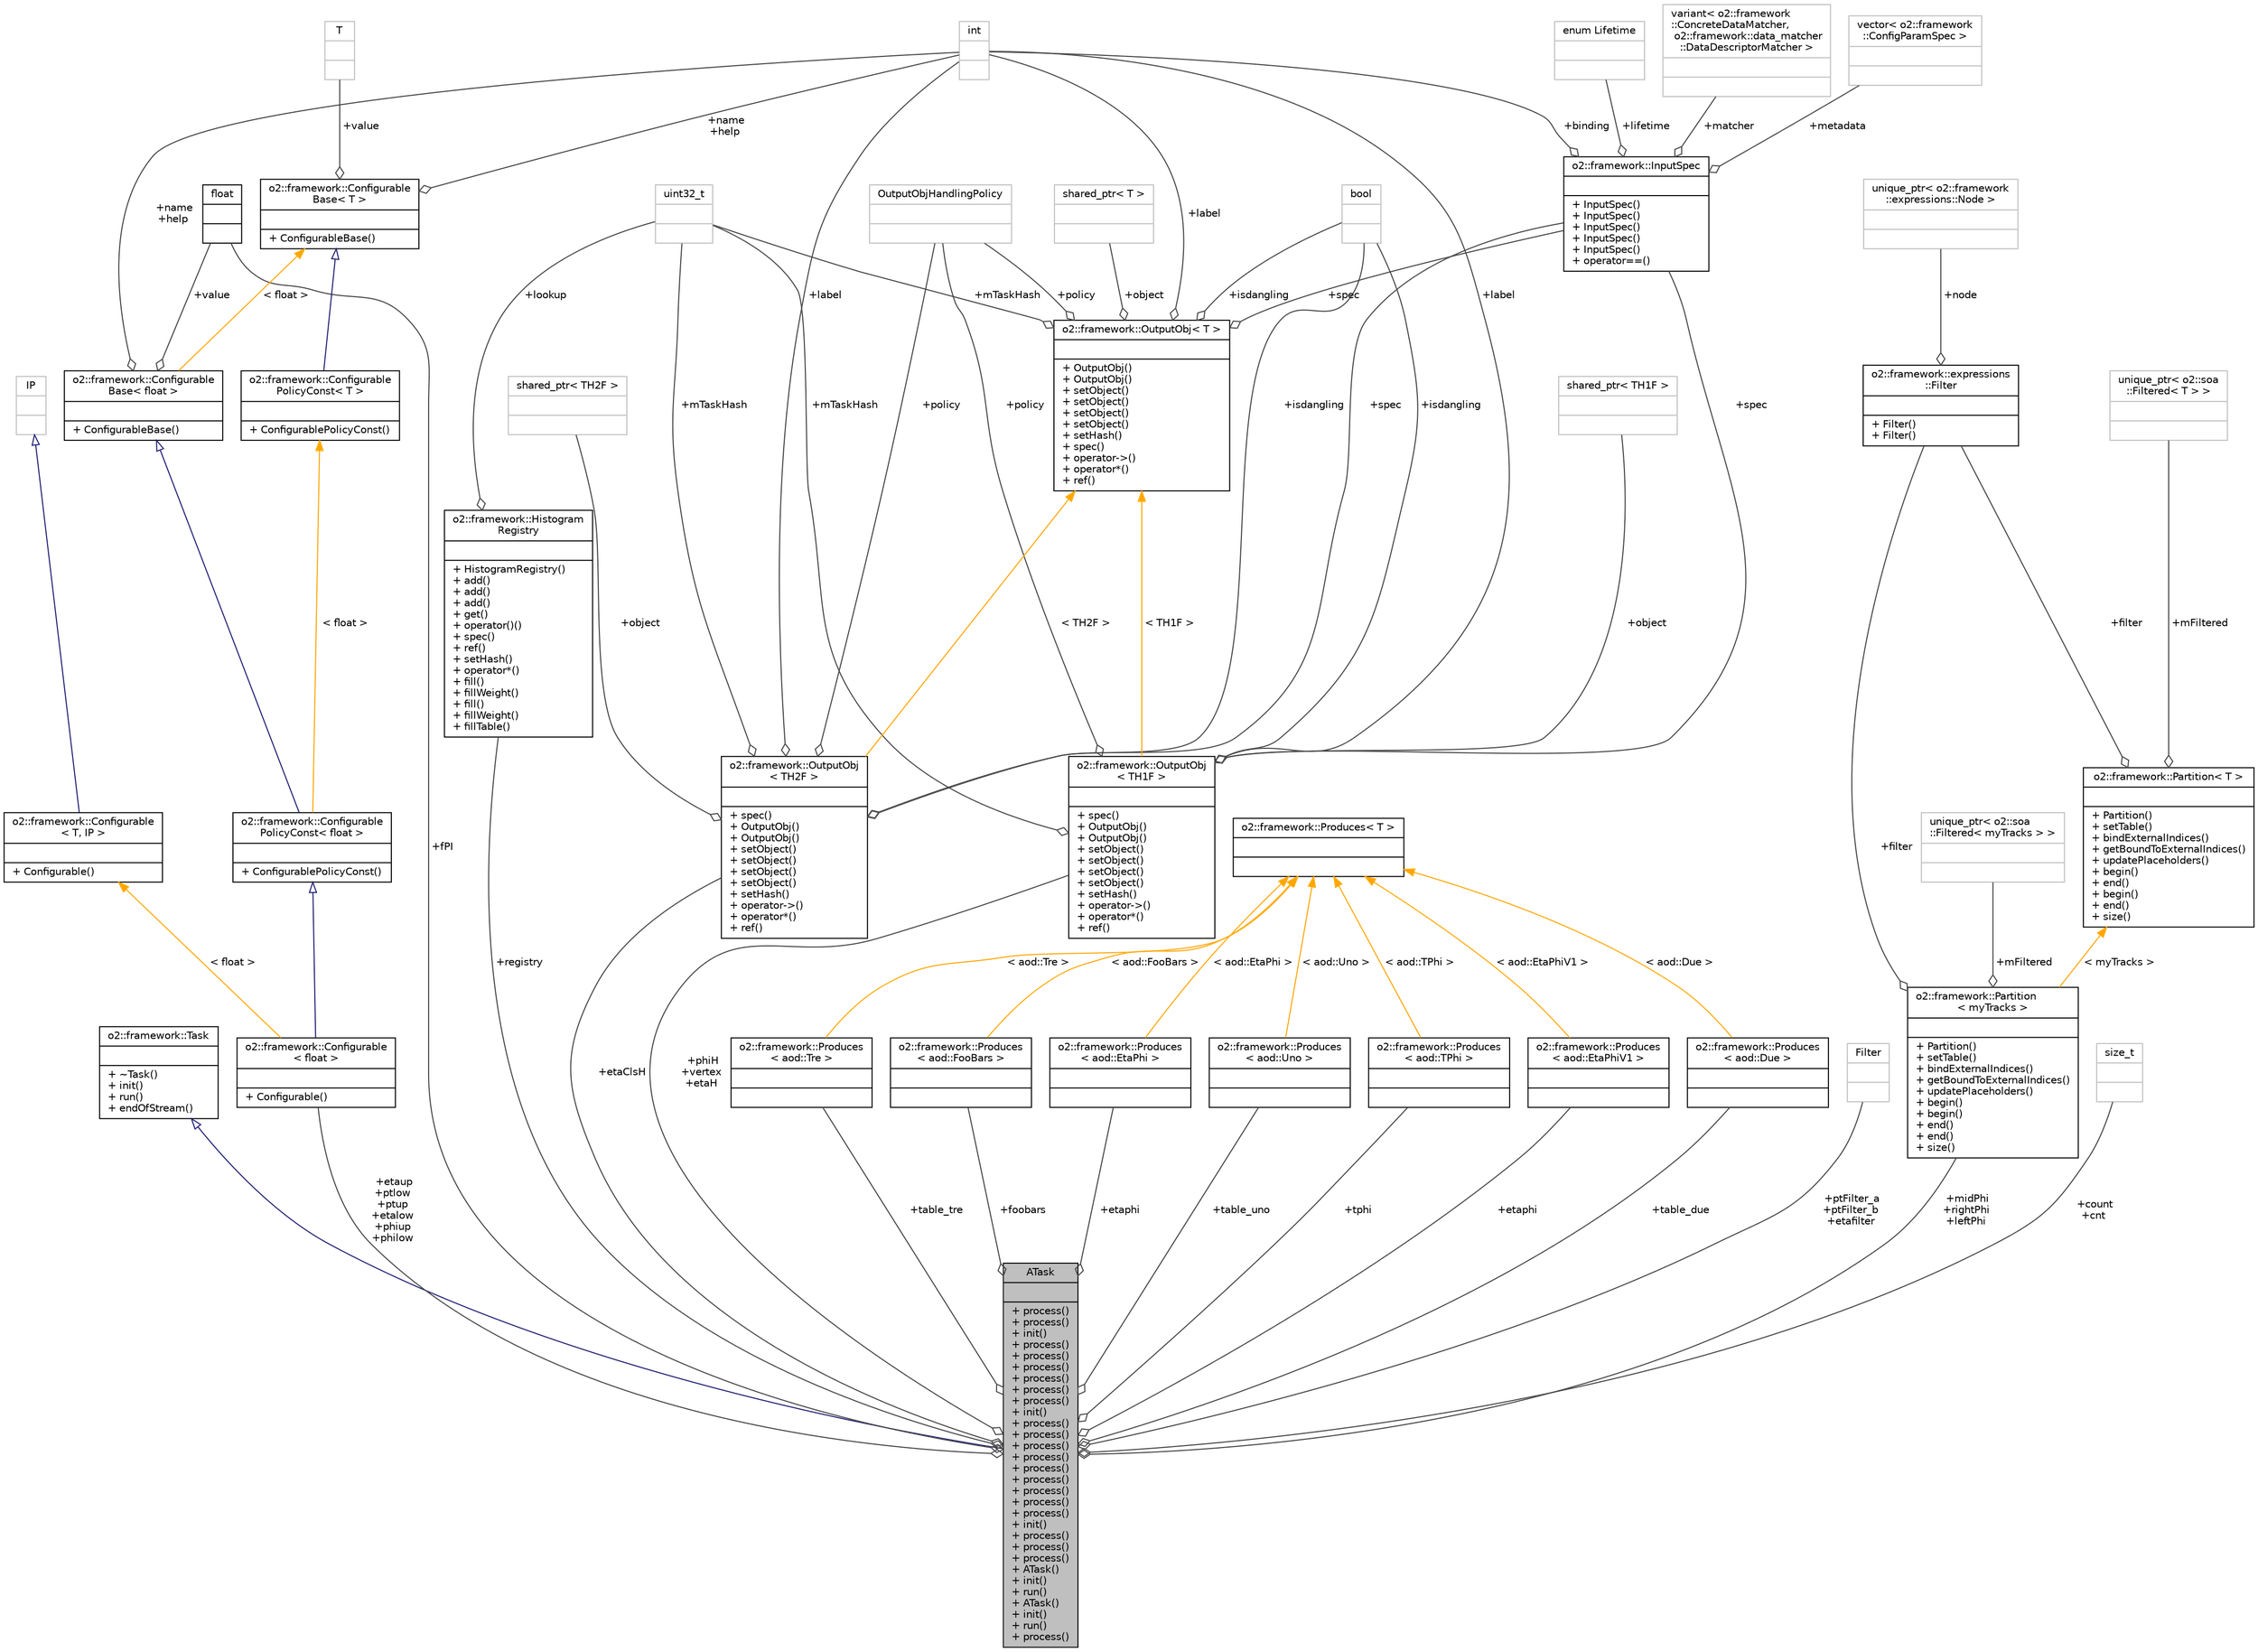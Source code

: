 digraph "ATask"
{
 // INTERACTIVE_SVG=YES
  bgcolor="transparent";
  edge [fontname="Helvetica",fontsize="10",labelfontname="Helvetica",labelfontsize="10"];
  node [fontname="Helvetica",fontsize="10",shape=record];
  Node2 [label="{ATask\n||+ process()\l+ process()\l+ init()\l+ process()\l+ process()\l+ process()\l+ process()\l+ process()\l+ process()\l+ init()\l+ process()\l+ process()\l+ process()\l+ process()\l+ process()\l+ process()\l+ process()\l+ process()\l+ process()\l+ init()\l+ process()\l+ process()\l+ process()\l+ ATask()\l+ init()\l+ run()\l+ ATask()\l+ init()\l+ run()\l+ process()\l}",height=0.2,width=0.4,color="black", fillcolor="grey75", style="filled", fontcolor="black"];
  Node3 -> Node2 [dir="back",color="midnightblue",fontsize="10",style="solid",arrowtail="onormal",fontname="Helvetica"];
  Node3 [label="{o2::framework::Task\n||+ ~Task()\l+ init()\l+ run()\l+ endOfStream()\l}",height=0.2,width=0.4,color="black",URL="$de/dac/classo2_1_1framework_1_1Task.html"];
  Node4 -> Node2 [color="grey25",fontsize="10",style="solid",label=" +registry" ,arrowhead="odiamond",fontname="Helvetica"];
  Node4 [label="{o2::framework::Histogram\lRegistry\n||+ HistogramRegistry()\l+ add()\l+ add()\l+ add()\l+ get()\l+ operator()()\l+ spec()\l+ ref()\l+ setHash()\l+ operator*()\l+ fill()\l+ fillWeight()\l+ fill()\l+ fillWeight()\l+ fillTable()\l}",height=0.2,width=0.4,color="black",URL="$d8/d34/classo2_1_1framework_1_1HistogramRegistry.html"];
  Node5 -> Node4 [color="grey25",fontsize="10",style="solid",label=" +lookup" ,arrowhead="odiamond",fontname="Helvetica"];
  Node5 [label="{uint32_t\n||}",height=0.2,width=0.4,color="grey75"];
  Node6 -> Node2 [color="grey25",fontsize="10",style="solid",label=" +table_uno" ,arrowhead="odiamond",fontname="Helvetica"];
  Node6 [label="{o2::framework::Produces\l\< aod::Uno \>\n||}",height=0.2,width=0.4,color="black",URL="$d6/d86/structo2_1_1framework_1_1Produces.html"];
  Node7 -> Node6 [dir="back",color="orange",fontsize="10",style="solid",label=" \< aod::Uno \>" ,fontname="Helvetica"];
  Node7 [label="{o2::framework::Produces\< T \>\n||}",height=0.2,width=0.4,color="black",URL="$d6/d86/structo2_1_1framework_1_1Produces.html"];
  Node8 -> Node2 [color="grey25",fontsize="10",style="solid",label=" +ptFilter_a\n+ptFilter_b\n+etafilter" ,arrowhead="odiamond",fontname="Helvetica"];
  Node8 [label="{Filter\n||}",height=0.2,width=0.4,color="grey75"];
  Node9 -> Node2 [color="grey25",fontsize="10",style="solid",label=" +fPI" ,arrowhead="odiamond",fontname="Helvetica"];
  Node9 [label="{float\n||}",height=0.2,width=0.4,color="black",URL="$d4/dc3/classfloat.html"];
  Node10 -> Node2 [color="grey25",fontsize="10",style="solid",label=" +tphi" ,arrowhead="odiamond",fontname="Helvetica"];
  Node10 [label="{o2::framework::Produces\l\< aod::TPhi \>\n||}",height=0.2,width=0.4,color="black",URL="$d6/d86/structo2_1_1framework_1_1Produces.html"];
  Node7 -> Node10 [dir="back",color="orange",fontsize="10",style="solid",label=" \< aod::TPhi \>" ,fontname="Helvetica"];
  Node11 -> Node2 [color="grey25",fontsize="10",style="solid",label=" +etaphi" ,arrowhead="odiamond",fontname="Helvetica"];
  Node11 [label="{o2::framework::Produces\l\< aod::EtaPhiV1 \>\n||}",height=0.2,width=0.4,color="black",URL="$d6/d86/structo2_1_1framework_1_1Produces.html"];
  Node7 -> Node11 [dir="back",color="orange",fontsize="10",style="solid",label=" \< aod::EtaPhiV1 \>" ,fontname="Helvetica"];
  Node12 -> Node2 [color="grey25",fontsize="10",style="solid",label=" +etaup\n+ptlow\n+ptup\n+etalow\n+phiup\n+philow" ,arrowhead="odiamond",fontname="Helvetica"];
  Node12 [label="{o2::framework::Configurable\l\< float \>\n||+ Configurable()\l}",height=0.2,width=0.4,color="black",URL="$d8/d71/structo2_1_1framework_1_1Configurable.html"];
  Node13 -> Node12 [dir="back",color="midnightblue",fontsize="10",style="solid",arrowtail="onormal",fontname="Helvetica"];
  Node13 [label="{o2::framework::Configurable\lPolicyConst\< float \>\n||+ ConfigurablePolicyConst()\l}",height=0.2,width=0.4,color="black",URL="$da/def/structo2_1_1framework_1_1ConfigurablePolicyConst.html"];
  Node14 -> Node13 [dir="back",color="midnightblue",fontsize="10",style="solid",arrowtail="onormal",fontname="Helvetica"];
  Node14 [label="{o2::framework::Configurable\lBase\< float \>\n||+ ConfigurableBase()\l}",height=0.2,width=0.4,color="black",URL="$da/d2f/structo2_1_1framework_1_1ConfigurableBase.html"];
  Node9 -> Node14 [color="grey25",fontsize="10",style="solid",label=" +value" ,arrowhead="odiamond",fontname="Helvetica"];
  Node15 -> Node14 [color="grey25",fontsize="10",style="solid",label=" +name\n+help" ,arrowhead="odiamond",fontname="Helvetica"];
  Node15 [label="{int\n||}",height=0.2,width=0.4,color="grey75"];
  Node16 -> Node14 [dir="back",color="orange",fontsize="10",style="solid",label=" \< float \>" ,fontname="Helvetica"];
  Node16 [label="{o2::framework::Configurable\lBase\< T \>\n||+ ConfigurableBase()\l}",height=0.2,width=0.4,color="black",URL="$da/d2f/structo2_1_1framework_1_1ConfigurableBase.html"];
  Node15 -> Node16 [color="grey25",fontsize="10",style="solid",label=" +name\n+help" ,arrowhead="odiamond",fontname="Helvetica"];
  Node17 -> Node16 [color="grey25",fontsize="10",style="solid",label=" +value" ,arrowhead="odiamond",fontname="Helvetica"];
  Node17 [label="{T\n||}",height=0.2,width=0.4,color="grey75"];
  Node18 -> Node13 [dir="back",color="orange",fontsize="10",style="solid",label=" \< float \>" ,fontname="Helvetica"];
  Node18 [label="{o2::framework::Configurable\lPolicyConst\< T \>\n||+ ConfigurablePolicyConst()\l}",height=0.2,width=0.4,color="black",URL="$da/def/structo2_1_1framework_1_1ConfigurablePolicyConst.html"];
  Node16 -> Node18 [dir="back",color="midnightblue",fontsize="10",style="solid",arrowtail="onormal",fontname="Helvetica"];
  Node19 -> Node12 [dir="back",color="orange",fontsize="10",style="solid",label=" \< float \>" ,fontname="Helvetica"];
  Node19 [label="{o2::framework::Configurable\l\< T, IP \>\n||+ Configurable()\l}",height=0.2,width=0.4,color="black",URL="$d8/d71/structo2_1_1framework_1_1Configurable.html"];
  Node20 -> Node19 [dir="back",color="midnightblue",fontsize="10",style="solid",arrowtail="onormal",fontname="Helvetica"];
  Node20 [label="{IP\n||}",height=0.2,width=0.4,color="grey75"];
  Node21 -> Node2 [color="grey25",fontsize="10",style="solid",label=" +etaClsH" ,arrowhead="odiamond",fontname="Helvetica"];
  Node21 [label="{o2::framework::OutputObj\l\< TH2F \>\n||+ spec()\l+ OutputObj()\l+ OutputObj()\l+ setObject()\l+ setObject()\l+ setObject()\l+ setObject()\l+ setHash()\l+ operator-\>()\l+ operator*()\l+ ref()\l}",height=0.2,width=0.4,color="black",URL="$d4/d79/structo2_1_1framework_1_1OutputObj.html"];
  Node22 -> Node21 [color="grey25",fontsize="10",style="solid",label=" +policy" ,arrowhead="odiamond",fontname="Helvetica"];
  Node22 [label="{OutputObjHandlingPolicy\n||}",height=0.2,width=0.4,color="grey75"];
  Node5 -> Node21 [color="grey25",fontsize="10",style="solid",label=" +mTaskHash" ,arrowhead="odiamond",fontname="Helvetica"];
  Node15 -> Node21 [color="grey25",fontsize="10",style="solid",label=" +label" ,arrowhead="odiamond",fontname="Helvetica"];
  Node23 -> Node21 [color="grey25",fontsize="10",style="solid",label=" +isdangling" ,arrowhead="odiamond",fontname="Helvetica"];
  Node23 [label="{bool\n||}",height=0.2,width=0.4,color="grey75"];
  Node24 -> Node21 [color="grey25",fontsize="10",style="solid",label=" +spec" ,arrowhead="odiamond",fontname="Helvetica"];
  Node24 [label="{o2::framework::InputSpec\n||+ InputSpec()\l+ InputSpec()\l+ InputSpec()\l+ InputSpec()\l+ InputSpec()\l+ operator==()\l}",height=0.2,width=0.4,color="black",URL="$da/d96/structo2_1_1framework_1_1InputSpec.html"];
  Node25 -> Node24 [color="grey25",fontsize="10",style="solid",label=" +metadata" ,arrowhead="odiamond",fontname="Helvetica"];
  Node25 [label="{vector\< o2::framework\l::ConfigParamSpec \>\n||}",height=0.2,width=0.4,color="grey75"];
  Node26 -> Node24 [color="grey25",fontsize="10",style="solid",label=" +lifetime" ,arrowhead="odiamond",fontname="Helvetica"];
  Node26 [label="{enum Lifetime\n||}",height=0.2,width=0.4,color="grey75"];
  Node27 -> Node24 [color="grey25",fontsize="10",style="solid",label=" +matcher" ,arrowhead="odiamond",fontname="Helvetica"];
  Node27 [label="{variant\< o2::framework\l::ConcreteDataMatcher,\l o2::framework::data_matcher\l::DataDescriptorMatcher \>\n||}",height=0.2,width=0.4,color="grey75"];
  Node15 -> Node24 [color="grey25",fontsize="10",style="solid",label=" +binding" ,arrowhead="odiamond",fontname="Helvetica"];
  Node28 -> Node21 [color="grey25",fontsize="10",style="solid",label=" +object" ,arrowhead="odiamond",fontname="Helvetica"];
  Node28 [label="{shared_ptr\< TH2F \>\n||}",height=0.2,width=0.4,color="grey75"];
  Node29 -> Node21 [dir="back",color="orange",fontsize="10",style="solid",label=" \< TH2F \>" ,fontname="Helvetica"];
  Node29 [label="{o2::framework::OutputObj\< T \>\n||+ OutputObj()\l+ OutputObj()\l+ setObject()\l+ setObject()\l+ setObject()\l+ setObject()\l+ setHash()\l+ spec()\l+ operator-\>()\l+ operator*()\l+ ref()\l}",height=0.2,width=0.4,color="black",URL="$d4/d79/structo2_1_1framework_1_1OutputObj.html"];
  Node22 -> Node29 [color="grey25",fontsize="10",style="solid",label=" +policy" ,arrowhead="odiamond",fontname="Helvetica"];
  Node5 -> Node29 [color="grey25",fontsize="10",style="solid",label=" +mTaskHash" ,arrowhead="odiamond",fontname="Helvetica"];
  Node15 -> Node29 [color="grey25",fontsize="10",style="solid",label=" +label" ,arrowhead="odiamond",fontname="Helvetica"];
  Node30 -> Node29 [color="grey25",fontsize="10",style="solid",label=" +object" ,arrowhead="odiamond",fontname="Helvetica"];
  Node30 [label="{shared_ptr\< T \>\n||}",height=0.2,width=0.4,color="grey75"];
  Node23 -> Node29 [color="grey25",fontsize="10",style="solid",label=" +isdangling" ,arrowhead="odiamond",fontname="Helvetica"];
  Node24 -> Node29 [color="grey25",fontsize="10",style="solid",label=" +spec" ,arrowhead="odiamond",fontname="Helvetica"];
  Node31 -> Node2 [color="grey25",fontsize="10",style="solid",label=" +table_due" ,arrowhead="odiamond",fontname="Helvetica"];
  Node31 [label="{o2::framework::Produces\l\< aod::Due \>\n||}",height=0.2,width=0.4,color="black",URL="$d6/d86/structo2_1_1framework_1_1Produces.html"];
  Node7 -> Node31 [dir="back",color="orange",fontsize="10",style="solid",label=" \< aod::Due \>" ,fontname="Helvetica"];
  Node32 -> Node2 [color="grey25",fontsize="10",style="solid",label=" +phiH\n+vertex\n+etaH" ,arrowhead="odiamond",fontname="Helvetica"];
  Node32 [label="{o2::framework::OutputObj\l\< TH1F \>\n||+ spec()\l+ OutputObj()\l+ OutputObj()\l+ setObject()\l+ setObject()\l+ setObject()\l+ setObject()\l+ setHash()\l+ operator-\>()\l+ operator*()\l+ ref()\l}",height=0.2,width=0.4,color="black",URL="$d4/d79/structo2_1_1framework_1_1OutputObj.html"];
  Node22 -> Node32 [color="grey25",fontsize="10",style="solid",label=" +policy" ,arrowhead="odiamond",fontname="Helvetica"];
  Node5 -> Node32 [color="grey25",fontsize="10",style="solid",label=" +mTaskHash" ,arrowhead="odiamond",fontname="Helvetica"];
  Node15 -> Node32 [color="grey25",fontsize="10",style="solid",label=" +label" ,arrowhead="odiamond",fontname="Helvetica"];
  Node23 -> Node32 [color="grey25",fontsize="10",style="solid",label=" +isdangling" ,arrowhead="odiamond",fontname="Helvetica"];
  Node24 -> Node32 [color="grey25",fontsize="10",style="solid",label=" +spec" ,arrowhead="odiamond",fontname="Helvetica"];
  Node33 -> Node32 [color="grey25",fontsize="10",style="solid",label=" +object" ,arrowhead="odiamond",fontname="Helvetica"];
  Node33 [label="{shared_ptr\< TH1F \>\n||}",height=0.2,width=0.4,color="grey75"];
  Node29 -> Node32 [dir="back",color="orange",fontsize="10",style="solid",label=" \< TH1F \>" ,fontname="Helvetica"];
  Node34 -> Node2 [color="grey25",fontsize="10",style="solid",label=" +table_tre" ,arrowhead="odiamond",fontname="Helvetica"];
  Node34 [label="{o2::framework::Produces\l\< aod::Tre \>\n||}",height=0.2,width=0.4,color="black",URL="$d6/d86/structo2_1_1framework_1_1Produces.html"];
  Node7 -> Node34 [dir="back",color="orange",fontsize="10",style="solid",label=" \< aod::Tre \>" ,fontname="Helvetica"];
  Node35 -> Node2 [color="grey25",fontsize="10",style="solid",label=" +midPhi\n+rightPhi\n+leftPhi" ,arrowhead="odiamond",fontname="Helvetica"];
  Node35 [label="{o2::framework::Partition\l\< myTracks \>\n||+ Partition()\l+ setTable()\l+ bindExternalIndices()\l+ getBoundToExternalIndices()\l+ updatePlaceholders()\l+ begin()\l+ begin()\l+ end()\l+ end()\l+ size()\l}",height=0.2,width=0.4,color="black",URL="$d1/dbf/structo2_1_1framework_1_1Partition.html"];
  Node36 -> Node35 [color="grey25",fontsize="10",style="solid",label=" +mFiltered" ,arrowhead="odiamond",fontname="Helvetica"];
  Node36 [label="{unique_ptr\< o2::soa\l::Filtered\< myTracks \> \>\n||}",height=0.2,width=0.4,color="grey75"];
  Node37 -> Node35 [color="grey25",fontsize="10",style="solid",label=" +filter" ,arrowhead="odiamond",fontname="Helvetica"];
  Node37 [label="{o2::framework::expressions\l::Filter\n||+ Filter()\l+ Filter()\l}",height=0.2,width=0.4,color="black",URL="$d1/d9a/structo2_1_1framework_1_1expressions_1_1Filter.html",tooltip="A struct, containing the root of the expression tree. "];
  Node38 -> Node37 [color="grey25",fontsize="10",style="solid",label=" +node" ,arrowhead="odiamond",fontname="Helvetica"];
  Node38 [label="{unique_ptr\< o2::framework\l::expressions::Node \>\n||}",height=0.2,width=0.4,color="grey75"];
  Node39 -> Node35 [dir="back",color="orange",fontsize="10",style="solid",label=" \< myTracks \>" ,fontname="Helvetica"];
  Node39 [label="{o2::framework::Partition\< T \>\n||+ Partition()\l+ setTable()\l+ bindExternalIndices()\l+ getBoundToExternalIndices()\l+ updatePlaceholders()\l+ begin()\l+ end()\l+ begin()\l+ end()\l+ size()\l}",height=0.2,width=0.4,color="black",URL="$d1/dbf/structo2_1_1framework_1_1Partition.html"];
  Node40 -> Node39 [color="grey25",fontsize="10",style="solid",label=" +mFiltered" ,arrowhead="odiamond",fontname="Helvetica"];
  Node40 [label="{unique_ptr\< o2::soa\l::Filtered\< T \> \>\n||}",height=0.2,width=0.4,color="grey75"];
  Node37 -> Node39 [color="grey25",fontsize="10",style="solid",label=" +filter" ,arrowhead="odiamond",fontname="Helvetica"];
  Node41 -> Node2 [color="grey25",fontsize="10",style="solid",label=" +foobars" ,arrowhead="odiamond",fontname="Helvetica"];
  Node41 [label="{o2::framework::Produces\l\< aod::FooBars \>\n||}",height=0.2,width=0.4,color="black",URL="$d6/d86/structo2_1_1framework_1_1Produces.html"];
  Node7 -> Node41 [dir="back",color="orange",fontsize="10",style="solid",label=" \< aod::FooBars \>" ,fontname="Helvetica"];
  Node42 -> Node2 [color="grey25",fontsize="10",style="solid",label=" +count\n+cnt" ,arrowhead="odiamond",fontname="Helvetica"];
  Node42 [label="{size_t\n||}",height=0.2,width=0.4,color="grey75"];
  Node43 -> Node2 [color="grey25",fontsize="10",style="solid",label=" +etaphi" ,arrowhead="odiamond",fontname="Helvetica"];
  Node43 [label="{o2::framework::Produces\l\< aod::EtaPhi \>\n||}",height=0.2,width=0.4,color="black",URL="$d6/d86/structo2_1_1framework_1_1Produces.html"];
  Node7 -> Node43 [dir="back",color="orange",fontsize="10",style="solid",label=" \< aod::EtaPhi \>" ,fontname="Helvetica"];
}
